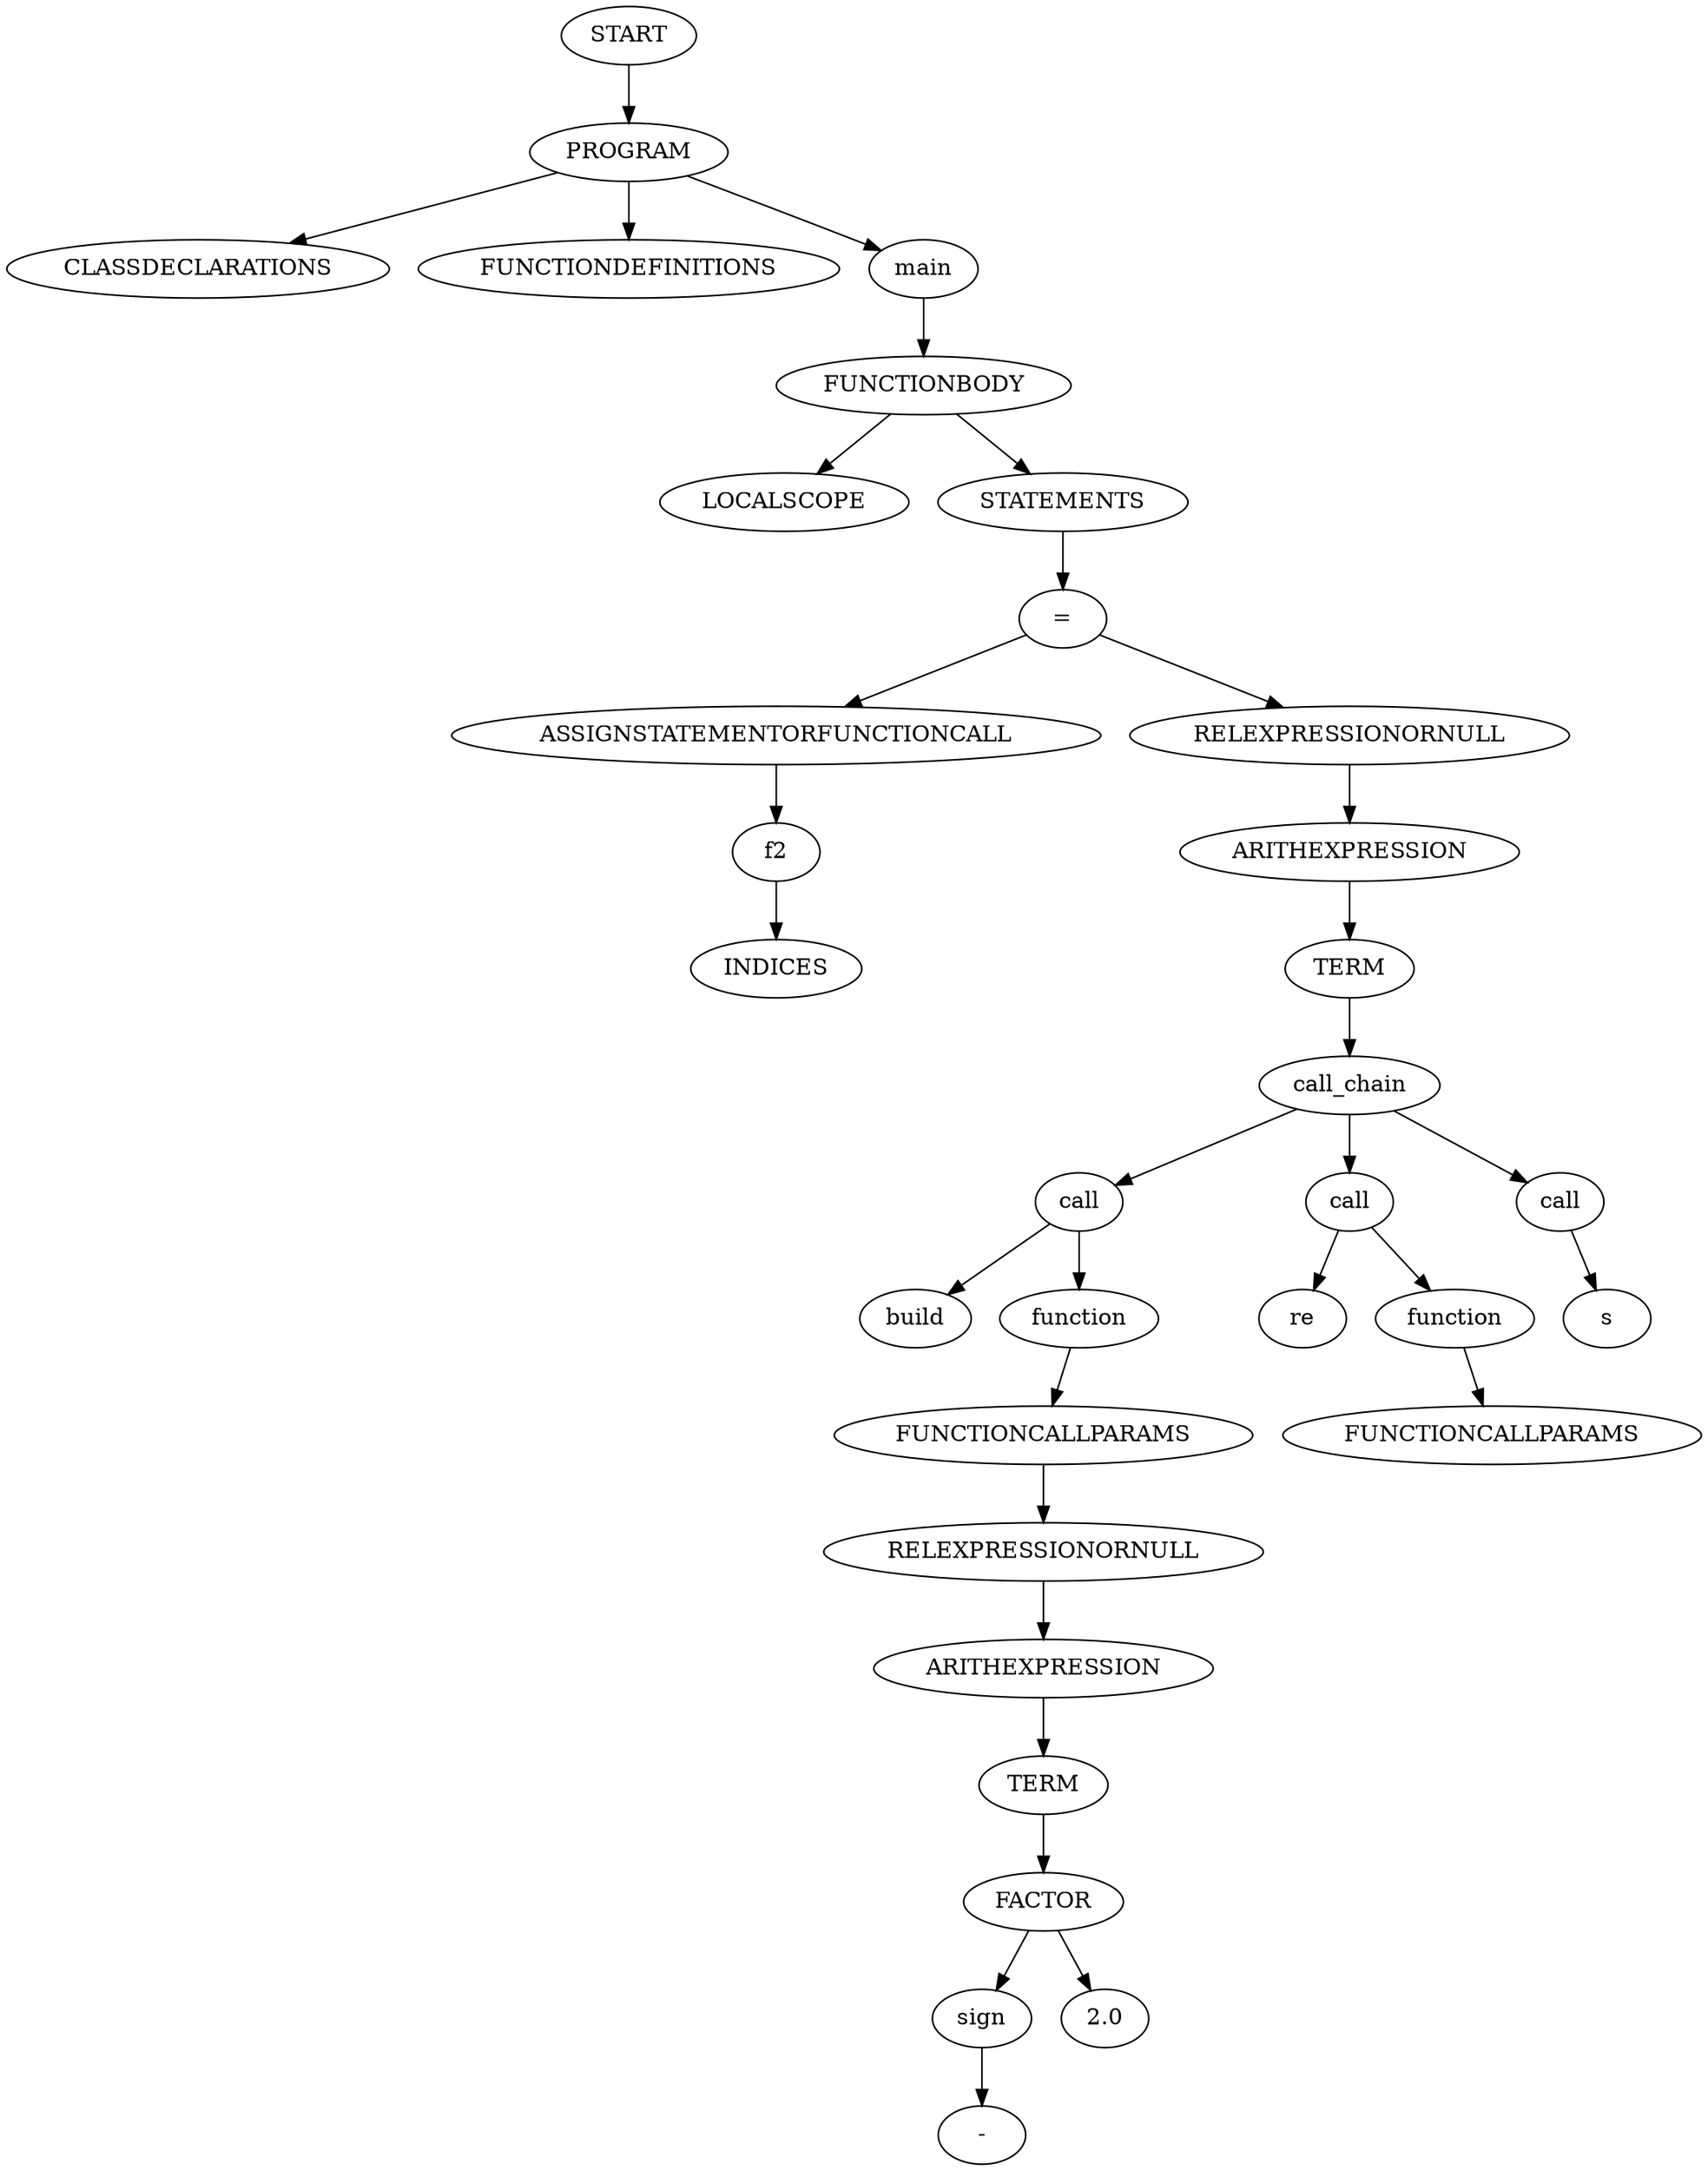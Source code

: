 digraph AST {
0 [label="START"];
0 -> 1;
1 [label="PROGRAM"];
1 -> 2;
2 [label="CLASSDECLARATIONS"];
1 -> 3;
3 [label="FUNCTIONDEFINITIONS"];
1 -> 4;
4 [label="main"];
4 -> 5;
5 [label="FUNCTIONBODY"];
5 -> 6;
6 [label="LOCALSCOPE"];
5 -> 7;
7 [label="STATEMENTS"];
7 -> 11;
11 [label="="];
11 -> 8;
8 [label="ASSIGNSTATEMENTORFUNCTIONCALL"];
8 -> 9;
9 [label="f2"];
9 -> 10;
10 [label="INDICES"];
11 -> 38;
38 [label="RELEXPRESSIONORNULL"];
38 -> 12;
12 [label="ARITHEXPRESSION"];
12 -> 13;
13 [label="TERM"];
13 -> 14;
14 [label="call_chain"];
14 -> 15;
15 [label="call"];
15 -> 16;
16 [label="build"];
15 -> 17;
17 [label="function"];
17 -> 18;
18 [label="FUNCTIONCALLPARAMS"];
18 -> 27;
27 [label="RELEXPRESSIONORNULL"];
27 -> 19;
19 [label="ARITHEXPRESSION"];
19 -> 20;
20 [label="TERM"];
20 -> 21;
21 [label="FACTOR"];
21 -> 22;
22 [label="sign"];
22 -> 23;
23 [label="-"];
21 -> 24;
24 [label="2.0"];
14 -> 29;
29 [label="call"];
29 -> 30;
30 [label="re"];
29 -> 31;
31 [label="function"];
31 -> 32;
32 [label="FUNCTIONCALLPARAMS"];
14 -> 33;
33 [label="call"];
33 -> 34;
34 [label="s"];
}